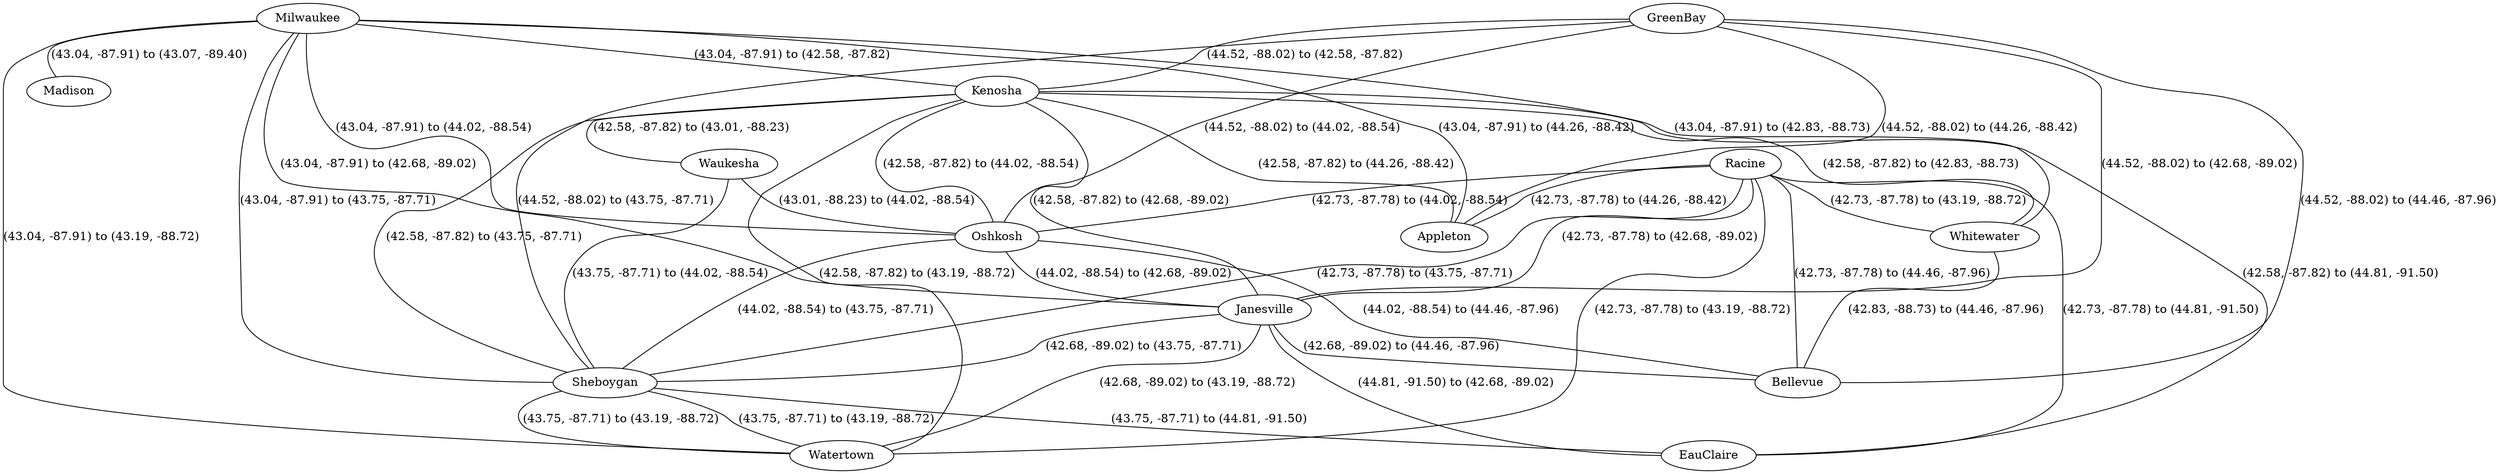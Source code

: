 graph RoadNetwork{
        Milwaukee -- Madison[label="(43.04, -87.91) to (43.07, -89.40)" distance=75.5];
        GreenBay -- Kenosha [label="(44.52, -88.02) to (42.58, -87.82)" distance=134.02];
        Racine -- Appleton [label="(42.73, -87.78) to (44.26, -88.42)" distance=110.74];
        Waukesha -- Oshkosh [label="(43.01, -88.23) to (44.02, -88.54)" distance=71.7];
        EauClaire -- Janesville [label="(44.81, -91.50) to (42.68, -89.02)" distance=192.19];
        Sheboygan -- Watertown [label="(43.75, -87.71) to (43.19, -88.72)" distance=91.6];
        Whitewater -- Bellevue [label="(42.83, -88.73) to (44.46, -87.96)" distance=118.45];
        Milwaukee -- Kenosha [label="(43.04, -87.91) to (42.58, -87.82)" distance=34.9];
        Milwaukee -- Appleton [label="(43.04, -87.91) to (44.26, -88.42)" distance=121.6];
        Milwaukee -- Oshkosh [label="(43.04, -87.91) to (44.02, -88.54)" distance=87.5];
        Milwaukee -- Janesville [label="(43.04, -87.91) to (42.68, -89.02)" distance=79.3];
        Milwaukee -- Sheboygan [label="(43.04, -87.91) to (43.75, -87.71)" distance=57.7];
        Milwaukee -- Watertown [label="(43.04, -87.91) to (43.19, -88.72)" distance=50.7];
        Milwaukee -- Whitewater [label="(43.04, -87.91) to (42.83, -88.73)" distance=54.8];
        GreenBay -- Appleton [label="(44.52, -88.02) to (44.26, -88.42)" distance=30.6];
        GreenBay -- Oshkosh [label="(44.52, -88.02) to (44.02, -88.54)" distance=50.4];
        GreenBay -- Janesville [label="(44.52, -88.02) to (42.68, -89.02)" distance=157.1];
        GreenBay -- Sheboygan [label="(44.52, -88.02) to (43.75, -87.71)" distance=65.2];
        GreenBay -- Bellevue [label="(44.52, -88.02) to (44.46, -87.96)" distance=5.1];
        Racine -- Oshkosh [label="(42.73, -87.78) to (44.02, -88.54)" distance=124.5];
        Racine -- EauClaire [label="(42.73, -87.78) to (44.81, -91.50)" distance=266.4];
        Racine -- Janesville [label="(42.73, -87.78) to (42.68, -89.02)" distance=2.5];
        Racine -- Sheboygan [label="(42.73, -87.78) to (43.75, -87.71)" distance=85.5];
        Racine -- Watertown [label="(42.73, -87.78) to (43.19, -88.72)" distance=75];
        Racine -- Whitewater [label="(42.73, -87.78) to (43.19, -88.72)" distance=52.4];
        Racine -- Bellevue [label="(42.73, -87.78) to (44.46, -87.96)" distance=137.6];
        Kenosha -- Appleton [label="(42.58, -87.82) to (44.26, -88.42)" distance=142.5];
        Kenosha -- Waukesha [label="(42.58, -87.82) to (43.01, -88.23)" distance=52];
        Kenosha -- Oshkosh [label="(42.58, -87.82) to (44.02, -88.54)" distance=123.1];
        Kenosha -- EauClaire [label="(42.58, -87.82) to (44.81, -91.50)" distance=280.5];
        Kenosha -- Janesville [label="(42.58, -87.82) to (42.68, -89.02)" distance=71.6];
        Kenosha -- Sheboygan [label="(42.58, -87.82) to (43.75, -87.71)" distance=95.1];
        Kenosha -- Watertown [label="(42.58, -87.82) to (43.19, -88.72)" distance=84.6];
        Kenosha -- Whitewater [label="(42.58, -87.82) to (42.83, -88.73)" distance=59.4];
        Oshkosh -- Bellevue [label="(44.02, -88.54) to (44.46, -87.96)" distance=54];
        Oshkosh -- Sheboygan [label="(44.02, -88.54) to (43.75, -87.71)" distance=57];
        Oshkosh -- Janesville [label="(44.02, -88.54) to (42.68, -89.02)" distance=107];
        Janesville -- Bellevue [label="(42.68, -89.02) to (44.46, -87.96)" distance=118];
        Janesville -- Sheboygan [label="(42.68, -89.02) to (43.75, -87.71)" distance=132];
        Janesville -- Watertown [label="(42.68, -89.02) to (43.19, -88.72)" distance=42];
        Sheboygan -- Watertown[label="(43.75, -87.71) to (43.19, -88.72)" distance=91];
        Sheboygan -- EauClaire[label="(43.75, -87.71) to (44.81, -91.50)" distance=240];
        Sheboygan -- Waukesha[label="(43.75, -87.71) to (44.02, -88.54)" distance=74];
}
